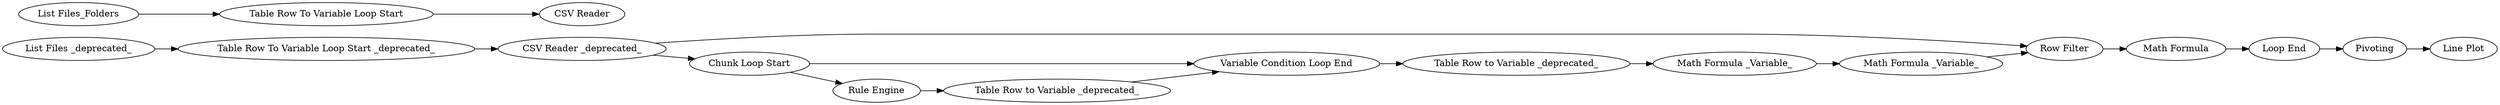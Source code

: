 digraph {
	"6097181493660085850_2" [label="Table Row To Variable Loop Start _deprecated_"]
	"6097181493660085850_43" [label="Table Row To Variable Loop Start"]
	"6097181493660085850_35" [label="Line Plot"]
	"6097181493660085850_12" [label="CSV Reader _deprecated_"]
	"6097181493660085850_42" [label="List Files_Folders"]
	"6097181493660085850_36" [label=Pivoting]
	"6186762072533789882_22" [label="Variable Condition Loop End"]
	"6097181493660085850_1" [label="List Files _deprecated_"]
	"6097181493660085850_13" [label="Row Filter"]
	"6186762072533789882_18" [label="Table Row to Variable _deprecated_"]
	"6097181493660085850_4" [label="Loop End"]
	"6186762072533789882_3" [label="Chunk Loop Start"]
	"6186762072533789882_10" [label="Table Row to Variable _deprecated_"]
	"6186762072533789882_11" [label="Math Formula _Variable_"]
	"6097181493660085850_44" [label="CSV Reader"]
	"6186762072533789882_9" [label="Rule Engine"]
	"6186762072533789882_23" [label="Math Formula _Variable_"]
	"6097181493660085850_37" [label="Math Formula"]
	"6097181493660085850_4" -> "6097181493660085850_36"
	"6186762072533789882_3" -> "6186762072533789882_22"
	"6097181493660085850_2" -> "6097181493660085850_12"
	"6186762072533789882_23" -> "6097181493660085850_13"
	"6186762072533789882_3" -> "6186762072533789882_9"
	"6097181493660085850_12" -> "6186762072533789882_3"
	"6097181493660085850_36" -> "6097181493660085850_35"
	"6186762072533789882_10" -> "6186762072533789882_11"
	"6097181493660085850_42" -> "6097181493660085850_43"
	"6186762072533789882_9" -> "6186762072533789882_18"
	"6186762072533789882_11" -> "6186762072533789882_23"
	"6186762072533789882_18" -> "6186762072533789882_22"
	"6097181493660085850_1" -> "6097181493660085850_2"
	"6097181493660085850_13" -> "6097181493660085850_37"
	"6097181493660085850_37" -> "6097181493660085850_4"
	"6186762072533789882_22" -> "6186762072533789882_10"
	"6097181493660085850_43" -> "6097181493660085850_44"
	"6097181493660085850_12" -> "6097181493660085850_13"
	rankdir=LR
}
